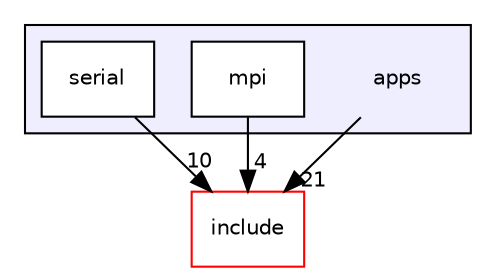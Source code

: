 digraph "apps" {
  bgcolor=transparent;
  compound=true
  node [ fontsize="10", fontname="Helvetica"];
  edge [ labelfontsize="10", labelfontname="Helvetica"];
  subgraph clusterdir_9654b8d08f4bba4e84b362c5fd320bee {
    graph [ bgcolor="#eeeeff", pencolor="black", label="" URL="dir_9654b8d08f4bba4e84b362c5fd320bee.html"];
    dir_9654b8d08f4bba4e84b362c5fd320bee [shape=plaintext label="apps"];
    dir_bed2a4a0c7c4050f61e346100395c310 [shape=box label="mpi" color="black" fillcolor="white" style="filled" URL="dir_bed2a4a0c7c4050f61e346100395c310.html"];
    dir_e7245891811a18a2b76d3fc59ab1e2d7 [shape=box label="serial" color="black" fillcolor="white" style="filled" URL="dir_e7245891811a18a2b76d3fc59ab1e2d7.html"];
  }
  dir_d44c64559bbebec7f509842c48db8b23 [shape=box label="include" color="red" URL="dir_d44c64559bbebec7f509842c48db8b23.html"];
  dir_e7245891811a18a2b76d3fc59ab1e2d7->dir_d44c64559bbebec7f509842c48db8b23 [headlabel="10", labeldistance=1.5 headhref="dir_000014_000002.html"];
  dir_bed2a4a0c7c4050f61e346100395c310->dir_d44c64559bbebec7f509842c48db8b23 [headlabel="4", labeldistance=1.5 headhref="dir_000013_000002.html"];
  dir_9654b8d08f4bba4e84b362c5fd320bee->dir_d44c64559bbebec7f509842c48db8b23 [headlabel="21", labeldistance=1.5 headhref="dir_000000_000002.html"];
}
